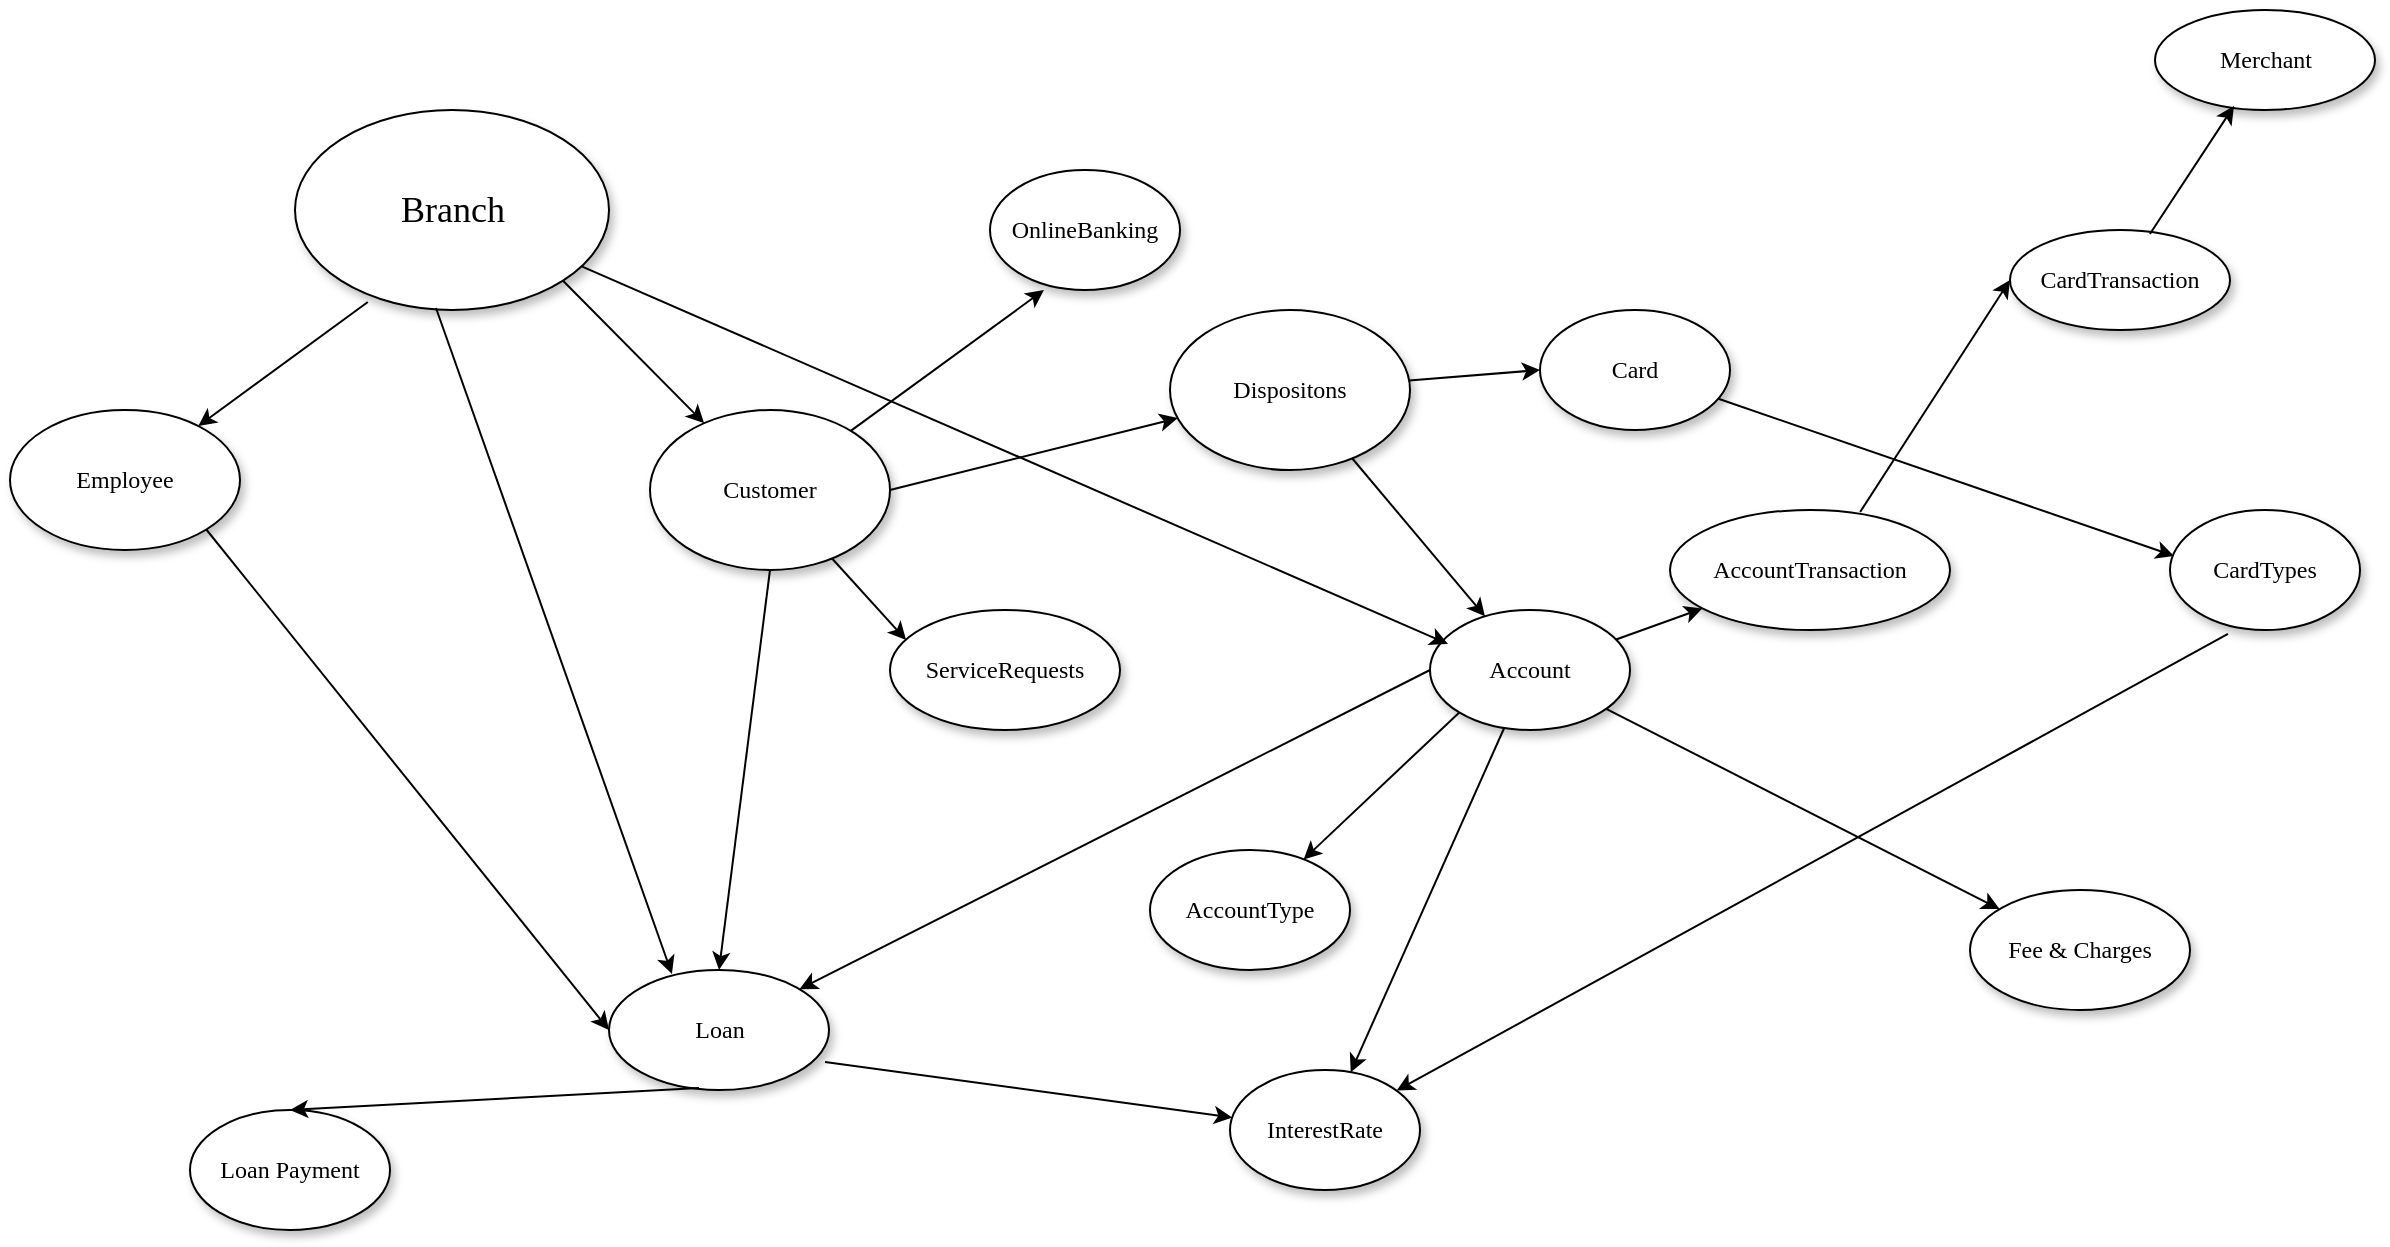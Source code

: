 <mxfile version="26.1.0">
  <diagram name="Page-1" id="42789a77-a242-8287-6e28-9cd8cfd52e62">
    <mxGraphModel dx="1571" dy="1500" grid="1" gridSize="10" guides="1" tooltips="1" connect="1" arrows="1" fold="1" page="1" pageScale="1" pageWidth="1100" pageHeight="850" background="none" math="0" shadow="0">
      <root>
        <mxCell id="0" />
        <mxCell id="1" parent="0" />
        <mxCell id="1ea317790d2ca983-1" value="Customer" style="ellipse;whiteSpace=wrap;html=1;rounded=0;shadow=1;comic=0;labelBackgroundColor=none;strokeWidth=1;fontFamily=Verdana;fontSize=12;align=center;" parent="1" vertex="1">
          <mxGeometry x="470" y="-180" width="120" height="80" as="geometry" />
        </mxCell>
        <mxCell id="1ea317790d2ca983-2" value="&lt;span&gt;AccountTransaction&lt;/span&gt;" style="ellipse;whiteSpace=wrap;html=1;rounded=0;shadow=1;comic=0;labelBackgroundColor=none;strokeWidth=1;fontFamily=Verdana;fontSize=12;align=center;" parent="1" vertex="1">
          <mxGeometry x="980" y="-130" width="140" height="60" as="geometry" />
        </mxCell>
        <mxCell id="1ea317790d2ca983-3" value="Loan" style="ellipse;whiteSpace=wrap;html=1;rounded=0;shadow=1;comic=0;labelBackgroundColor=none;strokeWidth=1;fontFamily=Verdana;fontSize=12;align=center;" parent="1" vertex="1">
          <mxGeometry x="449.5" y="100" width="110" height="60" as="geometry" />
        </mxCell>
        <mxCell id="1ea317790d2ca983-4" value="Loan Payment" style="ellipse;whiteSpace=wrap;html=1;rounded=0;shadow=1;comic=0;labelBackgroundColor=none;strokeWidth=1;fontFamily=Verdana;fontSize=12;align=center;" parent="1" vertex="1">
          <mxGeometry x="240" y="170" width="100" height="60" as="geometry" />
        </mxCell>
        <mxCell id="1ea317790d2ca983-6" value="Employee" style="ellipse;whiteSpace=wrap;html=1;rounded=0;shadow=1;comic=0;labelBackgroundColor=none;strokeWidth=1;fontFamily=Verdana;fontSize=12;align=center;" parent="1" vertex="1">
          <mxGeometry x="150" y="-180" width="115" height="70" as="geometry" />
        </mxCell>
        <mxCell id="1ea317790d2ca983-7" value="&lt;font style=&quot;font-size: 18px;&quot;&gt;Branch&lt;/font&gt;" style="ellipse;whiteSpace=wrap;html=1;rounded=0;shadow=1;comic=0;labelBackgroundColor=none;strokeWidth=1;fontFamily=Verdana;fontSize=12;align=center;" parent="1" vertex="1">
          <mxGeometry x="292.5" y="-330" width="157" height="100" as="geometry" />
        </mxCell>
        <mxCell id="1ea317790d2ca983-9" value="Account" style="ellipse;whiteSpace=wrap;html=1;rounded=0;shadow=1;comic=0;labelBackgroundColor=none;strokeWidth=1;fontFamily=Verdana;fontSize=12;align=center;" parent="1" vertex="1">
          <mxGeometry x="860" y="-80" width="100" height="60" as="geometry" />
        </mxCell>
        <mxCell id="1ea317790d2ca983-10" value="ServiceRequests" style="ellipse;whiteSpace=wrap;html=1;rounded=0;shadow=1;comic=0;labelBackgroundColor=none;strokeWidth=1;fontFamily=Verdana;fontSize=12;align=center;" parent="1" vertex="1">
          <mxGeometry x="590" y="-80" width="115" height="60" as="geometry" />
        </mxCell>
        <mxCell id="1ea317790d2ca983-11" value="OnlineBanking" style="ellipse;whiteSpace=wrap;html=1;rounded=0;shadow=1;comic=0;labelBackgroundColor=none;strokeWidth=1;fontFamily=Verdana;fontSize=12;align=center;" parent="1" vertex="1">
          <mxGeometry x="640" y="-300" width="95" height="60" as="geometry" />
        </mxCell>
        <mxCell id="L-mZv3lj2pJlcHnpwfpV-1" value="Card" style="ellipse;whiteSpace=wrap;html=1;rounded=0;shadow=1;comic=0;labelBackgroundColor=none;strokeWidth=1;fontFamily=Verdana;fontSize=12;align=center;" parent="1" vertex="1">
          <mxGeometry x="915" y="-230" width="95" height="60" as="geometry" />
        </mxCell>
        <mxCell id="L-mZv3lj2pJlcHnpwfpV-2" value="InterestRate" style="ellipse;whiteSpace=wrap;html=1;rounded=0;shadow=1;comic=0;labelBackgroundColor=none;strokeWidth=1;fontFamily=Verdana;fontSize=12;align=center;" parent="1" vertex="1">
          <mxGeometry x="760" y="150" width="95" height="60" as="geometry" />
        </mxCell>
        <mxCell id="L-mZv3lj2pJlcHnpwfpV-8" value="Fee &amp;amp; Charges" style="ellipse;whiteSpace=wrap;html=1;rounded=0;shadow=1;comic=0;labelBackgroundColor=none;strokeWidth=1;fontFamily=Verdana;fontSize=12;align=center;" parent="1" vertex="1">
          <mxGeometry x="1130" y="60" width="110" height="60" as="geometry" />
        </mxCell>
        <mxCell id="CMnvgwUVl4E-l6Ewx-nv-1" value="Dispositons" style="ellipse;whiteSpace=wrap;html=1;rounded=0;shadow=1;comic=0;labelBackgroundColor=none;strokeWidth=1;fontFamily=Verdana;fontSize=12;align=center;" parent="1" vertex="1">
          <mxGeometry x="730" y="-230" width="120" height="80" as="geometry" />
        </mxCell>
        <mxCell id="CMnvgwUVl4E-l6Ewx-nv-2" value="" style="endArrow=classic;html=1;rounded=0;entryX=0.284;entryY=1;entryDx=0;entryDy=0;entryPerimeter=0;" parent="1" source="1ea317790d2ca983-1" target="1ea317790d2ca983-11" edge="1">
          <mxGeometry width="50" height="50" relative="1" as="geometry">
            <mxPoint x="405" y="140" as="sourcePoint" />
            <mxPoint x="455" y="90" as="targetPoint" />
          </mxGeometry>
        </mxCell>
        <mxCell id="CMnvgwUVl4E-l6Ewx-nv-3" value="" style="endArrow=classic;html=1;rounded=0;entryX=0.07;entryY=0.25;entryDx=0;entryDy=0;entryPerimeter=0;" parent="1" source="1ea317790d2ca983-1" target="1ea317790d2ca983-10" edge="1">
          <mxGeometry width="50" height="50" relative="1" as="geometry">
            <mxPoint x="560" as="sourcePoint" />
            <mxPoint x="610" y="-50" as="targetPoint" />
          </mxGeometry>
        </mxCell>
        <mxCell id="CMnvgwUVl4E-l6Ewx-nv-4" value="" style="endArrow=classic;html=1;rounded=0;exitX=0.5;exitY=1;exitDx=0;exitDy=0;entryX=0.5;entryY=0;entryDx=0;entryDy=0;" parent="1" source="1ea317790d2ca983-1" target="1ea317790d2ca983-3" edge="1">
          <mxGeometry width="50" height="50" relative="1" as="geometry">
            <mxPoint x="410" y="-20" as="sourcePoint" />
            <mxPoint x="460" y="-70" as="targetPoint" />
          </mxGeometry>
        </mxCell>
        <mxCell id="CMnvgwUVl4E-l6Ewx-nv-5" value="" style="endArrow=classic;html=1;rounded=0;exitX=1;exitY=0.5;exitDx=0;exitDy=0;" parent="1" source="1ea317790d2ca983-1" target="CMnvgwUVl4E-l6Ewx-nv-1" edge="1">
          <mxGeometry width="50" height="50" relative="1" as="geometry">
            <mxPoint x="500" y="40" as="sourcePoint" />
            <mxPoint x="550" y="-10" as="targetPoint" />
          </mxGeometry>
        </mxCell>
        <mxCell id="CMnvgwUVl4E-l6Ewx-nv-6" value="" style="endArrow=classic;html=1;rounded=0;exitX=1;exitY=1;exitDx=0;exitDy=0;" parent="1" source="1ea317790d2ca983-7" target="1ea317790d2ca983-1" edge="1">
          <mxGeometry width="50" height="50" relative="1" as="geometry">
            <mxPoint x="440" y="10" as="sourcePoint" />
            <mxPoint x="490" y="-40" as="targetPoint" />
          </mxGeometry>
        </mxCell>
        <mxCell id="CMnvgwUVl4E-l6Ewx-nv-7" value="" style="endArrow=classic;html=1;rounded=0;exitX=0.232;exitY=0.96;exitDx=0;exitDy=0;exitPerimeter=0;" parent="1" source="1ea317790d2ca983-7" target="1ea317790d2ca983-6" edge="1">
          <mxGeometry width="50" height="50" relative="1" as="geometry">
            <mxPoint x="420" y="-60" as="sourcePoint" />
            <mxPoint x="470" y="-110" as="targetPoint" />
          </mxGeometry>
        </mxCell>
        <mxCell id="CMnvgwUVl4E-l6Ewx-nv-10" value="" style="endArrow=classic;html=1;rounded=0;exitX=1;exitY=1;exitDx=0;exitDy=0;entryX=0;entryY=0.5;entryDx=0;entryDy=0;" parent="1" source="1ea317790d2ca983-6" target="1ea317790d2ca983-3" edge="1">
          <mxGeometry width="50" height="50" relative="1" as="geometry">
            <mxPoint x="292.5" y="30" as="sourcePoint" />
            <mxPoint x="342.5" y="-20" as="targetPoint" />
          </mxGeometry>
        </mxCell>
        <mxCell id="CMnvgwUVl4E-l6Ewx-nv-11" value="" style="endArrow=classic;html=1;rounded=0;exitX=0.982;exitY=0.767;exitDx=0;exitDy=0;exitPerimeter=0;" parent="1" source="1ea317790d2ca983-3" target="L-mZv3lj2pJlcHnpwfpV-2" edge="1">
          <mxGeometry width="50" height="50" relative="1" as="geometry">
            <mxPoint x="640" y="130" as="sourcePoint" />
            <mxPoint x="690" y="80" as="targetPoint" />
          </mxGeometry>
        </mxCell>
        <mxCell id="CMnvgwUVl4E-l6Ewx-nv-12" value="" style="endArrow=classic;html=1;rounded=0;exitX=0.409;exitY=0.983;exitDx=0;exitDy=0;exitPerimeter=0;entryX=0.5;entryY=0;entryDx=0;entryDy=0;" parent="1" source="1ea317790d2ca983-3" target="1ea317790d2ca983-4" edge="1">
          <mxGeometry width="50" height="50" relative="1" as="geometry">
            <mxPoint x="665" y="175" as="sourcePoint" />
            <mxPoint x="715" y="125" as="targetPoint" />
          </mxGeometry>
        </mxCell>
        <mxCell id="CMnvgwUVl4E-l6Ewx-nv-13" value="" style="endArrow=classic;html=1;rounded=0;entryX=0;entryY=0.5;entryDx=0;entryDy=0;" parent="1" source="CMnvgwUVl4E-l6Ewx-nv-1" target="L-mZv3lj2pJlcHnpwfpV-1" edge="1">
          <mxGeometry width="50" height="50" relative="1" as="geometry">
            <mxPoint x="835" y="60" as="sourcePoint" />
            <mxPoint x="885" y="10" as="targetPoint" />
          </mxGeometry>
        </mxCell>
        <mxCell id="CMnvgwUVl4E-l6Ewx-nv-14" value="" style="endArrow=classic;html=1;rounded=0;exitX=0.758;exitY=0.925;exitDx=0;exitDy=0;exitPerimeter=0;" parent="1" source="CMnvgwUVl4E-l6Ewx-nv-1" target="1ea317790d2ca983-9" edge="1">
          <mxGeometry width="50" height="50" relative="1" as="geometry">
            <mxPoint x="830" y="60" as="sourcePoint" />
            <mxPoint x="880" y="10" as="targetPoint" />
          </mxGeometry>
        </mxCell>
        <mxCell id="CMnvgwUVl4E-l6Ewx-nv-15" value="" style="endArrow=classic;html=1;rounded=0;" parent="1" source="1ea317790d2ca983-9" target="1ea317790d2ca983-2" edge="1">
          <mxGeometry width="50" height="50" relative="1" as="geometry">
            <mxPoint x="1020" as="sourcePoint" />
            <mxPoint x="1070" y="-50" as="targetPoint" />
          </mxGeometry>
        </mxCell>
        <mxCell id="CMnvgwUVl4E-l6Ewx-nv-16" value="" style="endArrow=classic;html=1;rounded=0;" parent="1" source="1ea317790d2ca983-9" target="L-mZv3lj2pJlcHnpwfpV-2" edge="1">
          <mxGeometry width="50" height="50" relative="1" as="geometry">
            <mxPoint x="715" y="140" as="sourcePoint" />
            <mxPoint x="765" y="90" as="targetPoint" />
          </mxGeometry>
        </mxCell>
        <mxCell id="CMnvgwUVl4E-l6Ewx-nv-17" value="" style="endArrow=classic;html=1;rounded=0;entryX=0;entryY=0.5;entryDx=0;entryDy=0;exitX=0.679;exitY=0.017;exitDx=0;exitDy=0;exitPerimeter=0;" parent="1" source="1ea317790d2ca983-2" target="CMnvgwUVl4E-l6Ewx-nv-19" edge="1">
          <mxGeometry width="50" height="50" relative="1" as="geometry">
            <mxPoint x="1060" y="-130" as="sourcePoint" />
            <mxPoint x="1150" y="-140" as="targetPoint" />
          </mxGeometry>
        </mxCell>
        <mxCell id="CMnvgwUVl4E-l6Ewx-nv-18" value="" style="endArrow=classic;html=1;rounded=0;" parent="1" source="1ea317790d2ca983-9" target="L-mZv3lj2pJlcHnpwfpV-8" edge="1">
          <mxGeometry width="50" height="50" relative="1" as="geometry">
            <mxPoint x="790" y="140" as="sourcePoint" />
            <mxPoint x="840" y="90" as="targetPoint" />
          </mxGeometry>
        </mxCell>
        <mxCell id="CMnvgwUVl4E-l6Ewx-nv-19" value="&lt;span&gt;CardTransaction&lt;/span&gt;" style="ellipse;whiteSpace=wrap;html=1;rounded=0;shadow=1;comic=0;labelBackgroundColor=none;strokeWidth=1;fontFamily=Verdana;fontSize=12;align=center;" parent="1" vertex="1">
          <mxGeometry x="1150" y="-270" width="110" height="50" as="geometry" />
        </mxCell>
        <mxCell id="CMnvgwUVl4E-l6Ewx-nv-20" value="CardTypes" style="ellipse;whiteSpace=wrap;html=1;rounded=0;shadow=1;comic=0;labelBackgroundColor=none;strokeWidth=1;fontFamily=Verdana;fontSize=12;align=center;" parent="1" vertex="1">
          <mxGeometry x="1230" y="-130" width="95" height="60" as="geometry" />
        </mxCell>
        <mxCell id="CMnvgwUVl4E-l6Ewx-nv-21" value="" style="endArrow=classic;html=1;rounded=0;entryX=0.021;entryY=0.383;entryDx=0;entryDy=0;entryPerimeter=0;" parent="1" source="L-mZv3lj2pJlcHnpwfpV-1" target="CMnvgwUVl4E-l6Ewx-nv-20" edge="1">
          <mxGeometry width="50" height="50" relative="1" as="geometry">
            <mxPoint x="1230" y="80" as="sourcePoint" />
            <mxPoint x="1280" y="30" as="targetPoint" />
          </mxGeometry>
        </mxCell>
        <mxCell id="CMnvgwUVl4E-l6Ewx-nv-22" value="" style="endArrow=classic;html=1;rounded=0;exitX=0.305;exitY=1.033;exitDx=0;exitDy=0;exitPerimeter=0;" parent="1" source="CMnvgwUVl4E-l6Ewx-nv-20" target="L-mZv3lj2pJlcHnpwfpV-2" edge="1">
          <mxGeometry width="50" height="50" relative="1" as="geometry">
            <mxPoint x="1200" y="70" as="sourcePoint" />
            <mxPoint x="1250" y="20" as="targetPoint" />
          </mxGeometry>
        </mxCell>
        <mxCell id="CMnvgwUVl4E-l6Ewx-nv-23" value="" style="endArrow=classic;html=1;rounded=0;exitX=0;exitY=0.5;exitDx=0;exitDy=0;" parent="1" source="1ea317790d2ca983-9" target="1ea317790d2ca983-3" edge="1">
          <mxGeometry width="50" height="50" relative="1" as="geometry">
            <mxPoint x="640" y="-20" as="sourcePoint" />
            <mxPoint x="690" y="-70" as="targetPoint" />
          </mxGeometry>
        </mxCell>
        <mxCell id="CMnvgwUVl4E-l6Ewx-nv-24" value="" style="endArrow=classic;html=1;rounded=0;exitX=0.449;exitY=0.99;exitDx=0;exitDy=0;exitPerimeter=0;entryX=0.286;entryY=0.033;entryDx=0;entryDy=0;entryPerimeter=0;" parent="1" source="1ea317790d2ca983-7" target="1ea317790d2ca983-3" edge="1">
          <mxGeometry width="50" height="50" relative="1" as="geometry">
            <mxPoint x="640" y="-20" as="sourcePoint" />
            <mxPoint x="690" y="-70" as="targetPoint" />
          </mxGeometry>
        </mxCell>
        <mxCell id="CMnvgwUVl4E-l6Ewx-nv-25" value="" style="endArrow=classic;html=1;rounded=0;entryX=0.09;entryY=0.283;entryDx=0;entryDy=0;entryPerimeter=0;" parent="1" source="1ea317790d2ca983-7" target="1ea317790d2ca983-9" edge="1">
          <mxGeometry width="50" height="50" relative="1" as="geometry">
            <mxPoint x="640" y="-20" as="sourcePoint" />
            <mxPoint x="690" y="-70" as="targetPoint" />
          </mxGeometry>
        </mxCell>
        <mxCell id="_6xraBXI8WNpjIkIISsA-1" value="&lt;span&gt;Merchant&lt;/span&gt;" style="ellipse;whiteSpace=wrap;html=1;rounded=0;shadow=1;comic=0;labelBackgroundColor=none;strokeWidth=1;fontFamily=Verdana;fontSize=12;align=center;" parent="1" vertex="1">
          <mxGeometry x="1222.5" y="-380" width="110" height="50" as="geometry" />
        </mxCell>
        <mxCell id="_6xraBXI8WNpjIkIISsA-2" value="" style="endArrow=classic;html=1;rounded=0;exitX=0.636;exitY=0.04;exitDx=0;exitDy=0;exitPerimeter=0;entryX=0.359;entryY=0.96;entryDx=0;entryDy=0;entryPerimeter=0;" parent="1" source="CMnvgwUVl4E-l6Ewx-nv-19" target="_6xraBXI8WNpjIkIISsA-1" edge="1">
          <mxGeometry width="50" height="50" relative="1" as="geometry">
            <mxPoint x="1210" y="-280" as="sourcePoint" />
            <mxPoint x="1260" y="-330" as="targetPoint" />
          </mxGeometry>
        </mxCell>
        <mxCell id="QcJyP5ad9h_0CgFnvOk--1" value="AccountType" style="ellipse;whiteSpace=wrap;html=1;rounded=0;shadow=1;comic=0;labelBackgroundColor=none;strokeWidth=1;fontFamily=Verdana;fontSize=12;align=center;" vertex="1" parent="1">
          <mxGeometry x="720" y="40" width="100" height="60" as="geometry" />
        </mxCell>
        <mxCell id="QcJyP5ad9h_0CgFnvOk--2" value="" style="endArrow=classic;html=1;rounded=0;exitX=0;exitY=1;exitDx=0;exitDy=0;" edge="1" parent="1" source="1ea317790d2ca983-9" target="QcJyP5ad9h_0CgFnvOk--1">
          <mxGeometry width="50" height="50" relative="1" as="geometry">
            <mxPoint x="820" y="-20" as="sourcePoint" />
            <mxPoint x="870" y="-70" as="targetPoint" />
          </mxGeometry>
        </mxCell>
      </root>
    </mxGraphModel>
  </diagram>
</mxfile>
